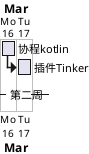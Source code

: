 @startgantt
' printscale weekly alt+d
saturday are closed
sunday are closed
Project starts the 2020/03/16 
 
[协程kotlin] starts  2020/03/16 
then [插件Tinker] starts 2020/03/17

-- 第二周 -- 
@endgantt